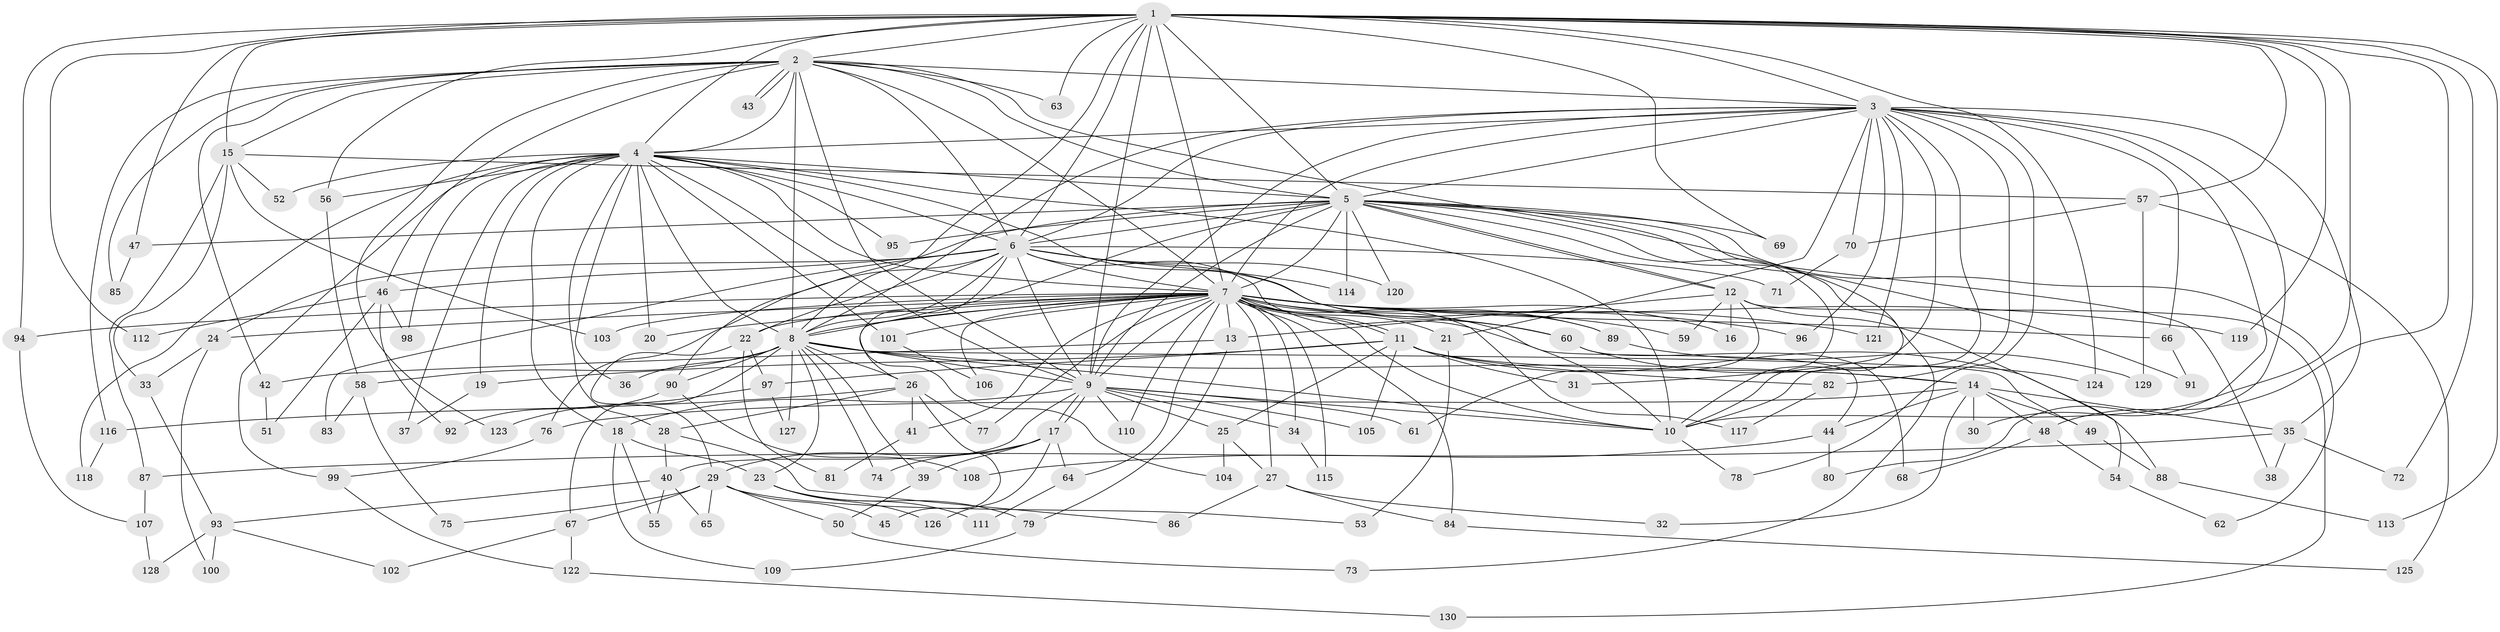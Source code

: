 // coarse degree distribution, {19: 0.031578947368421054, 15: 0.010526315789473684, 21: 0.010526315789473684, 23: 0.010526315789473684, 17: 0.010526315789473684, 34: 0.010526315789473684, 18: 0.010526315789473684, 11: 0.010526315789473684, 4: 0.07368421052631578, 9: 0.010526315789473684, 8: 0.031578947368421054, 2: 0.4842105263157895, 7: 0.031578947368421054, 3: 0.18947368421052632, 5: 0.06315789473684211, 6: 0.010526315789473684}
// Generated by graph-tools (version 1.1) at 2025/23/03/03/25 07:23:42]
// undirected, 130 vertices, 285 edges
graph export_dot {
graph [start="1"]
  node [color=gray90,style=filled];
  1;
  2;
  3;
  4;
  5;
  6;
  7;
  8;
  9;
  10;
  11;
  12;
  13;
  14;
  15;
  16;
  17;
  18;
  19;
  20;
  21;
  22;
  23;
  24;
  25;
  26;
  27;
  28;
  29;
  30;
  31;
  32;
  33;
  34;
  35;
  36;
  37;
  38;
  39;
  40;
  41;
  42;
  43;
  44;
  45;
  46;
  47;
  48;
  49;
  50;
  51;
  52;
  53;
  54;
  55;
  56;
  57;
  58;
  59;
  60;
  61;
  62;
  63;
  64;
  65;
  66;
  67;
  68;
  69;
  70;
  71;
  72;
  73;
  74;
  75;
  76;
  77;
  78;
  79;
  80;
  81;
  82;
  83;
  84;
  85;
  86;
  87;
  88;
  89;
  90;
  91;
  92;
  93;
  94;
  95;
  96;
  97;
  98;
  99;
  100;
  101;
  102;
  103;
  104;
  105;
  106;
  107;
  108;
  109;
  110;
  111;
  112;
  113;
  114;
  115;
  116;
  117;
  118;
  119;
  120;
  121;
  122;
  123;
  124;
  125;
  126;
  127;
  128;
  129;
  130;
  1 -- 2;
  1 -- 3;
  1 -- 4;
  1 -- 5;
  1 -- 6;
  1 -- 7;
  1 -- 8;
  1 -- 9;
  1 -- 10;
  1 -- 15;
  1 -- 47;
  1 -- 48;
  1 -- 56;
  1 -- 57;
  1 -- 63;
  1 -- 69;
  1 -- 72;
  1 -- 94;
  1 -- 112;
  1 -- 113;
  1 -- 119;
  1 -- 124;
  2 -- 3;
  2 -- 4;
  2 -- 5;
  2 -- 6;
  2 -- 7;
  2 -- 8;
  2 -- 9;
  2 -- 10;
  2 -- 15;
  2 -- 42;
  2 -- 43;
  2 -- 43;
  2 -- 46;
  2 -- 63;
  2 -- 85;
  2 -- 116;
  2 -- 123;
  3 -- 4;
  3 -- 5;
  3 -- 6;
  3 -- 7;
  3 -- 8;
  3 -- 9;
  3 -- 10;
  3 -- 21;
  3 -- 30;
  3 -- 31;
  3 -- 35;
  3 -- 66;
  3 -- 70;
  3 -- 78;
  3 -- 80;
  3 -- 82;
  3 -- 96;
  3 -- 121;
  4 -- 5;
  4 -- 6;
  4 -- 7;
  4 -- 8;
  4 -- 9;
  4 -- 10;
  4 -- 18;
  4 -- 19;
  4 -- 20;
  4 -- 28;
  4 -- 36;
  4 -- 37;
  4 -- 52;
  4 -- 56;
  4 -- 60;
  4 -- 95;
  4 -- 98;
  4 -- 99;
  4 -- 101;
  4 -- 118;
  5 -- 6;
  5 -- 7;
  5 -- 8;
  5 -- 9;
  5 -- 10;
  5 -- 12;
  5 -- 12;
  5 -- 38;
  5 -- 47;
  5 -- 62;
  5 -- 69;
  5 -- 73;
  5 -- 90;
  5 -- 91;
  5 -- 95;
  5 -- 114;
  5 -- 120;
  6 -- 7;
  6 -- 8;
  6 -- 9;
  6 -- 10;
  6 -- 22;
  6 -- 24;
  6 -- 46;
  6 -- 71;
  6 -- 76;
  6 -- 83;
  6 -- 89;
  6 -- 104;
  6 -- 114;
  6 -- 120;
  7 -- 8;
  7 -- 9;
  7 -- 10;
  7 -- 11;
  7 -- 11;
  7 -- 13;
  7 -- 16;
  7 -- 20;
  7 -- 21;
  7 -- 22;
  7 -- 24;
  7 -- 26;
  7 -- 27;
  7 -- 34;
  7 -- 41;
  7 -- 44;
  7 -- 59;
  7 -- 60;
  7 -- 64;
  7 -- 66;
  7 -- 77;
  7 -- 84;
  7 -- 89;
  7 -- 94;
  7 -- 96;
  7 -- 101;
  7 -- 103;
  7 -- 106;
  7 -- 110;
  7 -- 115;
  7 -- 117;
  7 -- 119;
  7 -- 121;
  8 -- 9;
  8 -- 10;
  8 -- 14;
  8 -- 23;
  8 -- 26;
  8 -- 36;
  8 -- 39;
  8 -- 49;
  8 -- 58;
  8 -- 67;
  8 -- 74;
  8 -- 90;
  8 -- 127;
  9 -- 10;
  9 -- 17;
  9 -- 17;
  9 -- 18;
  9 -- 25;
  9 -- 34;
  9 -- 40;
  9 -- 61;
  9 -- 105;
  9 -- 110;
  10 -- 78;
  11 -- 14;
  11 -- 19;
  11 -- 25;
  11 -- 31;
  11 -- 82;
  11 -- 88;
  11 -- 97;
  11 -- 105;
  12 -- 13;
  12 -- 16;
  12 -- 54;
  12 -- 59;
  12 -- 61;
  12 -- 130;
  13 -- 42;
  13 -- 79;
  14 -- 30;
  14 -- 32;
  14 -- 35;
  14 -- 44;
  14 -- 48;
  14 -- 49;
  14 -- 76;
  15 -- 33;
  15 -- 52;
  15 -- 57;
  15 -- 87;
  15 -- 103;
  17 -- 29;
  17 -- 39;
  17 -- 64;
  17 -- 74;
  17 -- 126;
  18 -- 23;
  18 -- 55;
  18 -- 109;
  19 -- 37;
  21 -- 53;
  22 -- 29;
  22 -- 81;
  22 -- 97;
  23 -- 79;
  23 -- 111;
  23 -- 126;
  24 -- 33;
  24 -- 100;
  25 -- 27;
  25 -- 104;
  26 -- 28;
  26 -- 41;
  26 -- 45;
  26 -- 77;
  26 -- 116;
  27 -- 32;
  27 -- 84;
  27 -- 86;
  28 -- 40;
  28 -- 86;
  29 -- 45;
  29 -- 50;
  29 -- 53;
  29 -- 65;
  29 -- 67;
  29 -- 75;
  33 -- 93;
  34 -- 115;
  35 -- 38;
  35 -- 72;
  35 -- 87;
  39 -- 50;
  40 -- 55;
  40 -- 65;
  40 -- 93;
  41 -- 81;
  42 -- 51;
  44 -- 80;
  44 -- 108;
  46 -- 51;
  46 -- 92;
  46 -- 98;
  46 -- 112;
  47 -- 85;
  48 -- 54;
  48 -- 68;
  49 -- 88;
  50 -- 73;
  54 -- 62;
  56 -- 58;
  57 -- 70;
  57 -- 125;
  57 -- 129;
  58 -- 75;
  58 -- 83;
  60 -- 68;
  60 -- 124;
  64 -- 111;
  66 -- 91;
  67 -- 102;
  67 -- 122;
  70 -- 71;
  76 -- 99;
  79 -- 109;
  82 -- 117;
  84 -- 125;
  87 -- 107;
  88 -- 113;
  89 -- 129;
  90 -- 92;
  90 -- 108;
  93 -- 100;
  93 -- 102;
  93 -- 128;
  94 -- 107;
  97 -- 123;
  97 -- 127;
  99 -- 122;
  101 -- 106;
  107 -- 128;
  116 -- 118;
  122 -- 130;
}
